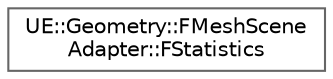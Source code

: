 digraph "Graphical Class Hierarchy"
{
 // INTERACTIVE_SVG=YES
 // LATEX_PDF_SIZE
  bgcolor="transparent";
  edge [fontname=Helvetica,fontsize=10,labelfontname=Helvetica,labelfontsize=10];
  node [fontname=Helvetica,fontsize=10,shape=box,height=0.2,width=0.4];
  rankdir="LR";
  Node0 [id="Node000000",label="UE::Geometry::FMeshScene\lAdapter::FStatistics",height=0.2,width=0.4,color="grey40", fillcolor="white", style="filled",URL="$df/df9/structUE_1_1Geometry_1_1FMeshSceneAdapter_1_1FStatistics.html",tooltip="Statistics about the Mesh Scene returned by GetGeometryStatistics()"];
}
